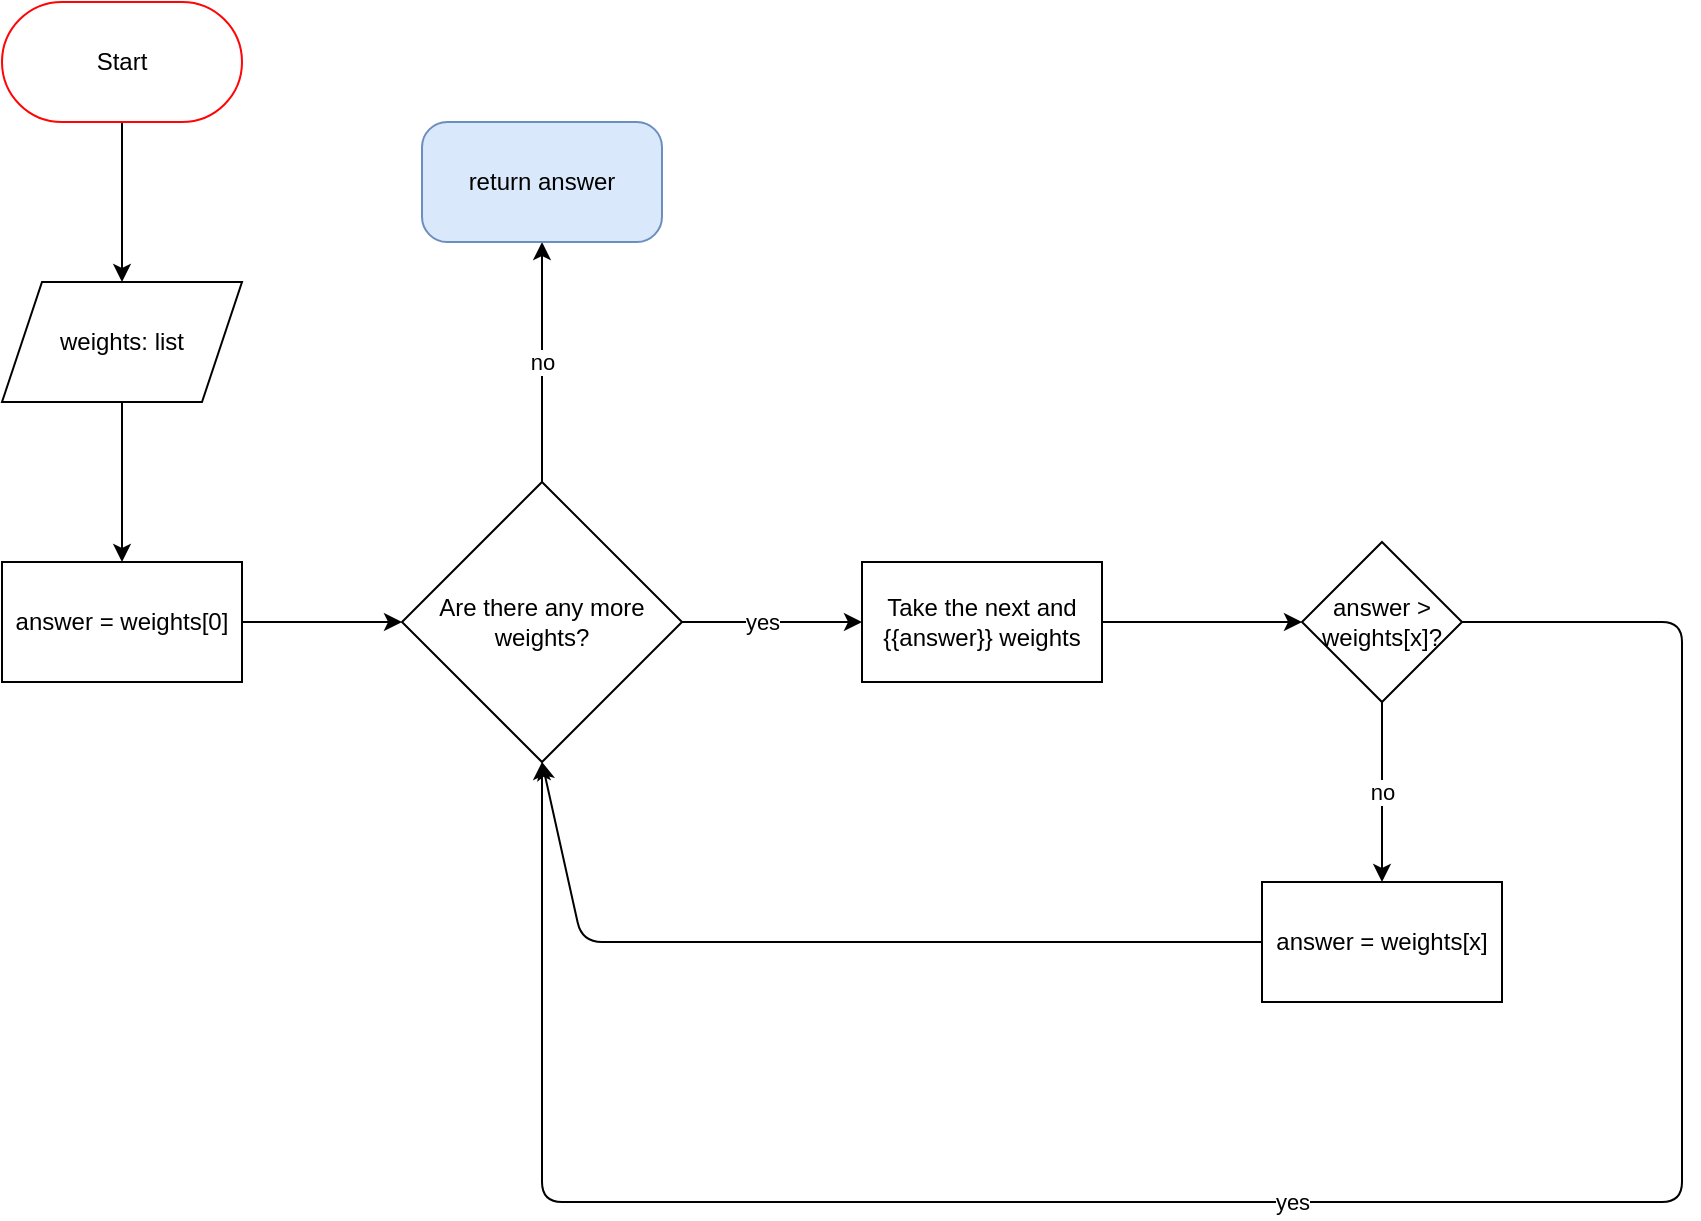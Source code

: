 <mxfile version="21.3.5" type="github">
  <diagram id="2QhMR9ala2XFan_SLXOp" name="Page-1">
    <mxGraphModel dx="988" dy="521" grid="1" gridSize="10" guides="1" tooltips="1" connect="1" arrows="1" fold="1" page="1" pageScale="1" pageWidth="1169" pageHeight="827" math="0" shadow="0">
      <root>
        <mxCell id="0" />
        <mxCell id="1" parent="0" />
        <mxCell id="jTI5LvnR3kQh11eaa0Zh-3" value="" style="edgeStyle=orthogonalEdgeStyle;rounded=0;orthogonalLoop=1;jettySize=auto;html=1;" parent="1" source="jTI5LvnR3kQh11eaa0Zh-1" edge="1">
          <mxGeometry relative="1" as="geometry">
            <mxPoint x="260" y="220" as="targetPoint" />
          </mxGeometry>
        </mxCell>
        <mxCell id="jTI5LvnR3kQh11eaa0Zh-1" value="Start" style="rounded=1;whiteSpace=wrap;html=1;strokeColor=#FF0505;arcSize=50;" parent="1" vertex="1">
          <mxGeometry x="200" y="80" width="120" height="60" as="geometry" />
        </mxCell>
        <mxCell id="jTI5LvnR3kQh11eaa0Zh-6" value="" style="edgeStyle=orthogonalEdgeStyle;rounded=0;orthogonalLoop=1;jettySize=auto;html=1;" parent="1" source="jTI5LvnR3kQh11eaa0Zh-4" target="jTI5LvnR3kQh11eaa0Zh-5" edge="1">
          <mxGeometry relative="1" as="geometry" />
        </mxCell>
        <mxCell id="jTI5LvnR3kQh11eaa0Zh-4" value="weights: list" style="shape=parallelogram;perimeter=parallelogramPerimeter;whiteSpace=wrap;html=1;fixedSize=1;" parent="1" vertex="1">
          <mxGeometry x="200" y="220" width="120" height="60" as="geometry" />
        </mxCell>
        <mxCell id="jTI5LvnR3kQh11eaa0Zh-12" value="" style="edgeStyle=orthogonalEdgeStyle;rounded=0;orthogonalLoop=1;jettySize=auto;html=1;" parent="1" source="jTI5LvnR3kQh11eaa0Zh-5" target="jTI5LvnR3kQh11eaa0Zh-11" edge="1">
          <mxGeometry relative="1" as="geometry" />
        </mxCell>
        <mxCell id="jTI5LvnR3kQh11eaa0Zh-5" value="answer = weights[0]" style="whiteSpace=wrap;html=1;" parent="1" vertex="1">
          <mxGeometry x="200" y="360" width="120" height="60" as="geometry" />
        </mxCell>
        <mxCell id="jTI5LvnR3kQh11eaa0Zh-14" value="yes" style="edgeStyle=orthogonalEdgeStyle;rounded=0;orthogonalLoop=1;jettySize=auto;html=1;" parent="1" source="jTI5LvnR3kQh11eaa0Zh-11" target="jTI5LvnR3kQh11eaa0Zh-13" edge="1">
          <mxGeometry x="-0.111" relative="1" as="geometry">
            <mxPoint as="offset" />
          </mxGeometry>
        </mxCell>
        <mxCell id="jTI5LvnR3kQh11eaa0Zh-20" value="no" style="edgeStyle=orthogonalEdgeStyle;rounded=0;orthogonalLoop=1;jettySize=auto;html=1;" parent="1" source="jTI5LvnR3kQh11eaa0Zh-11" target="jTI5LvnR3kQh11eaa0Zh-19" edge="1">
          <mxGeometry relative="1" as="geometry" />
        </mxCell>
        <mxCell id="jTI5LvnR3kQh11eaa0Zh-11" value="Are there any more weights?" style="rhombus;whiteSpace=wrap;html=1;" parent="1" vertex="1">
          <mxGeometry x="400" y="320" width="140" height="140" as="geometry" />
        </mxCell>
        <mxCell id="jTI5LvnR3kQh11eaa0Zh-16" value="" style="edgeStyle=orthogonalEdgeStyle;rounded=0;orthogonalLoop=1;jettySize=auto;html=1;" parent="1" source="jTI5LvnR3kQh11eaa0Zh-13" target="jTI5LvnR3kQh11eaa0Zh-15" edge="1">
          <mxGeometry relative="1" as="geometry" />
        </mxCell>
        <mxCell id="jTI5LvnR3kQh11eaa0Zh-13" value="Take the next and {{answer}} weights" style="whiteSpace=wrap;html=1;" parent="1" vertex="1">
          <mxGeometry x="630" y="360" width="120" height="60" as="geometry" />
        </mxCell>
        <mxCell id="jTI5LvnR3kQh11eaa0Zh-18" value="no" style="edgeStyle=orthogonalEdgeStyle;rounded=0;orthogonalLoop=1;jettySize=auto;html=1;" parent="1" source="jTI5LvnR3kQh11eaa0Zh-15" target="jTI5LvnR3kQh11eaa0Zh-17" edge="1">
          <mxGeometry relative="1" as="geometry" />
        </mxCell>
        <mxCell id="jTI5LvnR3kQh11eaa0Zh-15" value="answer &amp;gt; weights[x]?" style="rhombus;whiteSpace=wrap;html=1;" parent="1" vertex="1">
          <mxGeometry x="850" y="350" width="80" height="80" as="geometry" />
        </mxCell>
        <mxCell id="jTI5LvnR3kQh11eaa0Zh-17" value="answer = weights[x]" style="whiteSpace=wrap;html=1;" parent="1" vertex="1">
          <mxGeometry x="830" y="520" width="120" height="60" as="geometry" />
        </mxCell>
        <mxCell id="jTI5LvnR3kQh11eaa0Zh-19" value="return answer" style="whiteSpace=wrap;html=1;rounded=1;arcSize=21;fillColor=#dae8fc;strokeColor=#6c8ebf;" parent="1" vertex="1">
          <mxGeometry x="410" y="140" width="120" height="60" as="geometry" />
        </mxCell>
        <mxCell id="jTI5LvnR3kQh11eaa0Zh-21" value="yes" style="endArrow=classic;html=1;rounded=1;exitX=1;exitY=0.5;exitDx=0;exitDy=0;entryX=0.5;entryY=1;entryDx=0;entryDy=0;" parent="1" source="jTI5LvnR3kQh11eaa0Zh-15" target="jTI5LvnR3kQh11eaa0Zh-11" edge="1">
          <mxGeometry width="50" height="50" relative="1" as="geometry">
            <mxPoint x="710" y="440" as="sourcePoint" />
            <mxPoint x="760" y="390" as="targetPoint" />
            <Array as="points">
              <mxPoint x="1040" y="390" />
              <mxPoint x="1040" y="680" />
              <mxPoint x="470" y="680" />
            </Array>
          </mxGeometry>
        </mxCell>
        <mxCell id="jTI5LvnR3kQh11eaa0Zh-22" value="" style="endArrow=classic;html=1;rounded=1;exitX=0;exitY=0.5;exitDx=0;exitDy=0;entryX=0.5;entryY=1;entryDx=0;entryDy=0;" parent="1" source="jTI5LvnR3kQh11eaa0Zh-17" target="jTI5LvnR3kQh11eaa0Zh-11" edge="1">
          <mxGeometry width="50" height="50" relative="1" as="geometry">
            <mxPoint x="730" y="420" as="sourcePoint" />
            <mxPoint x="780" y="370" as="targetPoint" />
            <Array as="points">
              <mxPoint x="490" y="550" />
            </Array>
          </mxGeometry>
        </mxCell>
      </root>
    </mxGraphModel>
  </diagram>
</mxfile>
